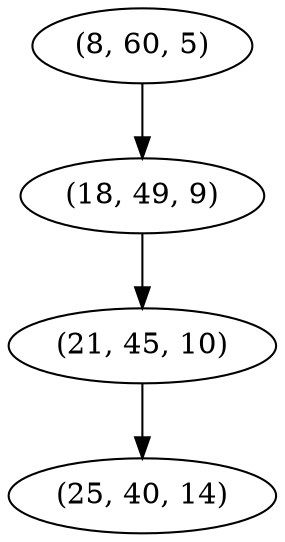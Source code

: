 digraph tree {
    "(8, 60, 5)";
    "(18, 49, 9)";
    "(21, 45, 10)";
    "(25, 40, 14)";
    "(8, 60, 5)" -> "(18, 49, 9)";
    "(18, 49, 9)" -> "(21, 45, 10)";
    "(21, 45, 10)" -> "(25, 40, 14)";
}
